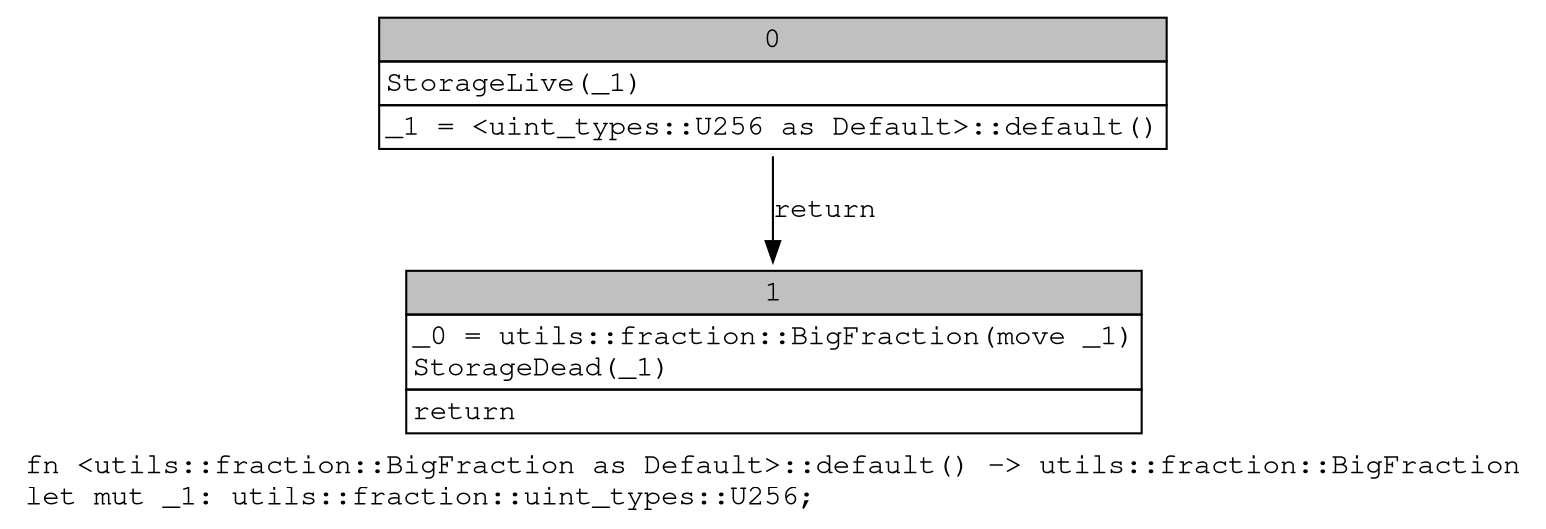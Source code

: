 digraph Mir_0_12375 {
    graph [fontname="Courier, monospace"];
    node [fontname="Courier, monospace"];
    edge [fontname="Courier, monospace"];
    label=<fn &lt;utils::fraction::BigFraction as Default&gt;::default() -&gt; utils::fraction::BigFraction<br align="left"/>let mut _1: utils::fraction::uint_types::U256;<br align="left"/>>;
    bb0__0_12375 [shape="none", label=<<table border="0" cellborder="1" cellspacing="0"><tr><td bgcolor="gray" align="center" colspan="1">0</td></tr><tr><td align="left" balign="left">StorageLive(_1)<br/></td></tr><tr><td align="left">_1 = &lt;uint_types::U256 as Default&gt;::default()</td></tr></table>>];
    bb1__0_12375 [shape="none", label=<<table border="0" cellborder="1" cellspacing="0"><tr><td bgcolor="gray" align="center" colspan="1">1</td></tr><tr><td align="left" balign="left">_0 = utils::fraction::BigFraction(move _1)<br/>StorageDead(_1)<br/></td></tr><tr><td align="left">return</td></tr></table>>];
    bb0__0_12375 -> bb1__0_12375 [label="return"];
}
